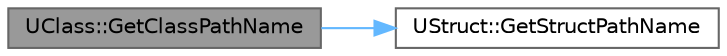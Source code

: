 digraph "UClass::GetClassPathName"
{
 // INTERACTIVE_SVG=YES
 // LATEX_PDF_SIZE
  bgcolor="transparent";
  edge [fontname=Helvetica,fontsize=10,labelfontname=Helvetica,labelfontsize=10];
  node [fontname=Helvetica,fontsize=10,shape=box,height=0.2,width=0.4];
  rankdir="LR";
  Node1 [id="Node000001",label="UClass::GetClassPathName",height=0.2,width=0.4,color="gray40", fillcolor="grey60", style="filled", fontcolor="black",tooltip="Returns class path name as a package + class FName pair."];
  Node1 -> Node2 [id="edge1_Node000001_Node000002",color="steelblue1",style="solid",tooltip=" "];
  Node2 [id="Node000002",label="UStruct::GetStructPathName",height=0.2,width=0.4,color="grey40", fillcolor="white", style="filled",URL="$dc/d19/classUStruct.html#ace175c2b7c2628ba0da40739e22759d7",tooltip="Returns struct path name as a package + struct FName pair."];
}
